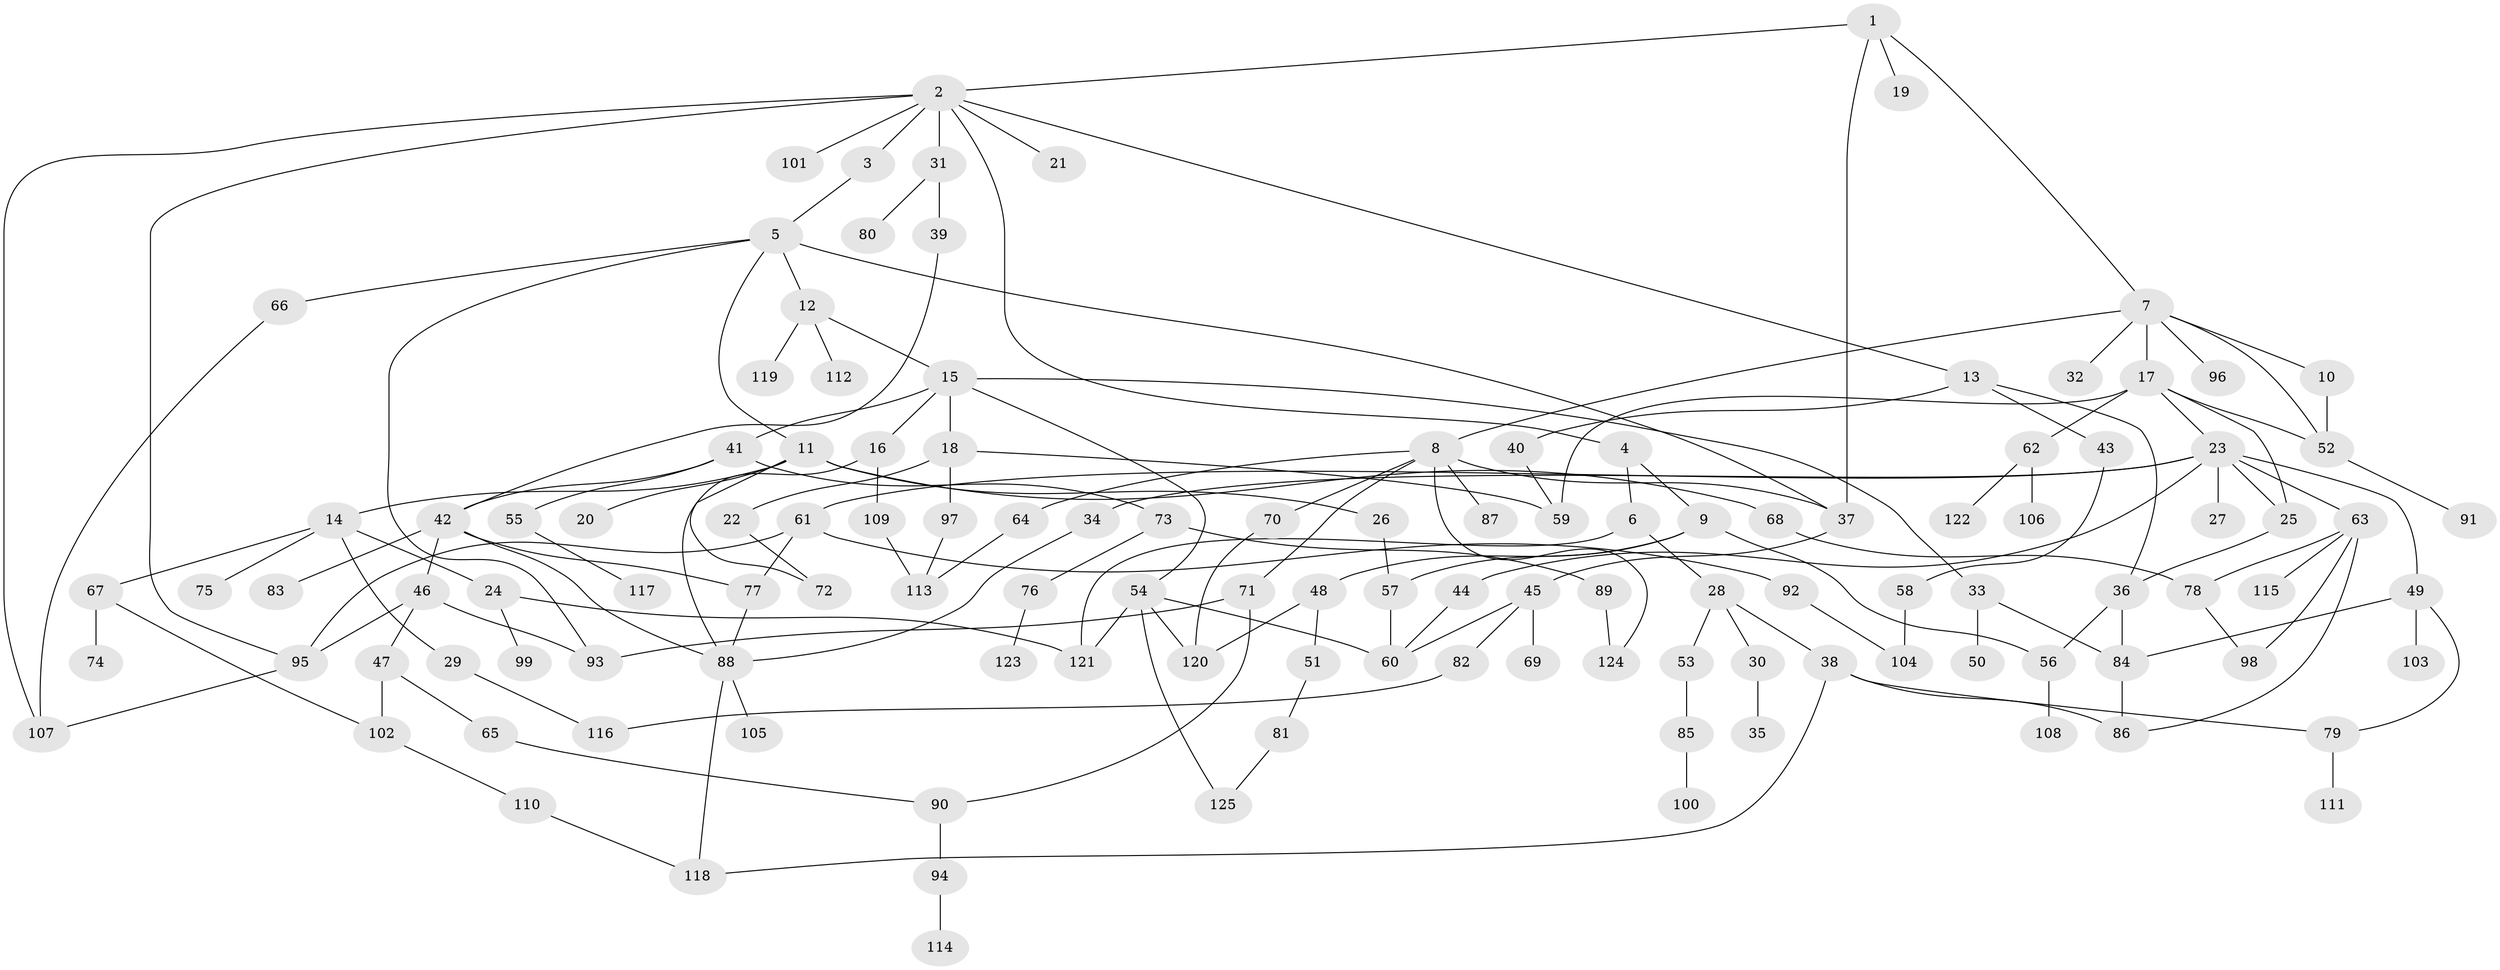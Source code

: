 // coarse degree distribution, {3: 0.23684210526315788, 6: 0.07894736842105263, 7: 0.039473684210526314, 2: 0.3157894736842105, 5: 0.06578947368421052, 4: 0.13157894736842105, 1: 0.13157894736842105}
// Generated by graph-tools (version 1.1) at 2025/49/03/04/25 22:49:04]
// undirected, 125 vertices, 170 edges
graph export_dot {
  node [color=gray90,style=filled];
  1;
  2;
  3;
  4;
  5;
  6;
  7;
  8;
  9;
  10;
  11;
  12;
  13;
  14;
  15;
  16;
  17;
  18;
  19;
  20;
  21;
  22;
  23;
  24;
  25;
  26;
  27;
  28;
  29;
  30;
  31;
  32;
  33;
  34;
  35;
  36;
  37;
  38;
  39;
  40;
  41;
  42;
  43;
  44;
  45;
  46;
  47;
  48;
  49;
  50;
  51;
  52;
  53;
  54;
  55;
  56;
  57;
  58;
  59;
  60;
  61;
  62;
  63;
  64;
  65;
  66;
  67;
  68;
  69;
  70;
  71;
  72;
  73;
  74;
  75;
  76;
  77;
  78;
  79;
  80;
  81;
  82;
  83;
  84;
  85;
  86;
  87;
  88;
  89;
  90;
  91;
  92;
  93;
  94;
  95;
  96;
  97;
  98;
  99;
  100;
  101;
  102;
  103;
  104;
  105;
  106;
  107;
  108;
  109;
  110;
  111;
  112;
  113;
  114;
  115;
  116;
  117;
  118;
  119;
  120;
  121;
  122;
  123;
  124;
  125;
  1 -- 2;
  1 -- 7;
  1 -- 19;
  1 -- 37;
  2 -- 3;
  2 -- 4;
  2 -- 13;
  2 -- 21;
  2 -- 31;
  2 -- 95;
  2 -- 101;
  2 -- 107;
  3 -- 5;
  4 -- 6;
  4 -- 9;
  5 -- 11;
  5 -- 12;
  5 -- 37;
  5 -- 66;
  5 -- 93;
  6 -- 28;
  6 -- 121;
  7 -- 8;
  7 -- 10;
  7 -- 17;
  7 -- 32;
  7 -- 96;
  7 -- 52;
  8 -- 64;
  8 -- 70;
  8 -- 71;
  8 -- 87;
  8 -- 124;
  8 -- 37;
  9 -- 48;
  9 -- 56;
  9 -- 57;
  10 -- 52;
  11 -- 14;
  11 -- 20;
  11 -- 26;
  11 -- 68;
  11 -- 72;
  12 -- 15;
  12 -- 112;
  12 -- 119;
  13 -- 40;
  13 -- 43;
  13 -- 36;
  14 -- 24;
  14 -- 29;
  14 -- 67;
  14 -- 75;
  15 -- 16;
  15 -- 18;
  15 -- 33;
  15 -- 41;
  15 -- 54;
  16 -- 109;
  16 -- 88;
  17 -- 23;
  17 -- 52;
  17 -- 62;
  17 -- 25;
  17 -- 59;
  18 -- 22;
  18 -- 97;
  18 -- 59;
  22 -- 72;
  23 -- 25;
  23 -- 27;
  23 -- 34;
  23 -- 44;
  23 -- 49;
  23 -- 61;
  23 -- 63;
  24 -- 99;
  24 -- 121;
  25 -- 36;
  26 -- 57;
  28 -- 30;
  28 -- 38;
  28 -- 53;
  29 -- 116;
  30 -- 35;
  31 -- 39;
  31 -- 80;
  33 -- 50;
  33 -- 84;
  34 -- 88;
  36 -- 56;
  36 -- 84;
  37 -- 45;
  38 -- 86;
  38 -- 79;
  38 -- 118;
  39 -- 42;
  40 -- 59;
  41 -- 55;
  41 -- 73;
  41 -- 42;
  42 -- 46;
  42 -- 77;
  42 -- 83;
  42 -- 88;
  43 -- 58;
  44 -- 60;
  45 -- 60;
  45 -- 69;
  45 -- 82;
  46 -- 47;
  46 -- 95;
  46 -- 93;
  47 -- 65;
  47 -- 102;
  48 -- 51;
  48 -- 120;
  49 -- 79;
  49 -- 103;
  49 -- 84;
  51 -- 81;
  52 -- 91;
  53 -- 85;
  54 -- 121;
  54 -- 60;
  54 -- 120;
  54 -- 125;
  55 -- 117;
  56 -- 108;
  57 -- 60;
  58 -- 104;
  61 -- 92;
  61 -- 95;
  61 -- 77;
  62 -- 106;
  62 -- 122;
  63 -- 115;
  63 -- 98;
  63 -- 78;
  63 -- 86;
  64 -- 113;
  65 -- 90;
  66 -- 107;
  67 -- 74;
  67 -- 102;
  68 -- 78;
  70 -- 120;
  71 -- 90;
  71 -- 93;
  73 -- 76;
  73 -- 89;
  76 -- 123;
  77 -- 88;
  78 -- 98;
  79 -- 111;
  81 -- 125;
  82 -- 116;
  84 -- 86;
  85 -- 100;
  88 -- 105;
  88 -- 118;
  89 -- 124;
  90 -- 94;
  92 -- 104;
  94 -- 114;
  95 -- 107;
  97 -- 113;
  102 -- 110;
  109 -- 113;
  110 -- 118;
}
